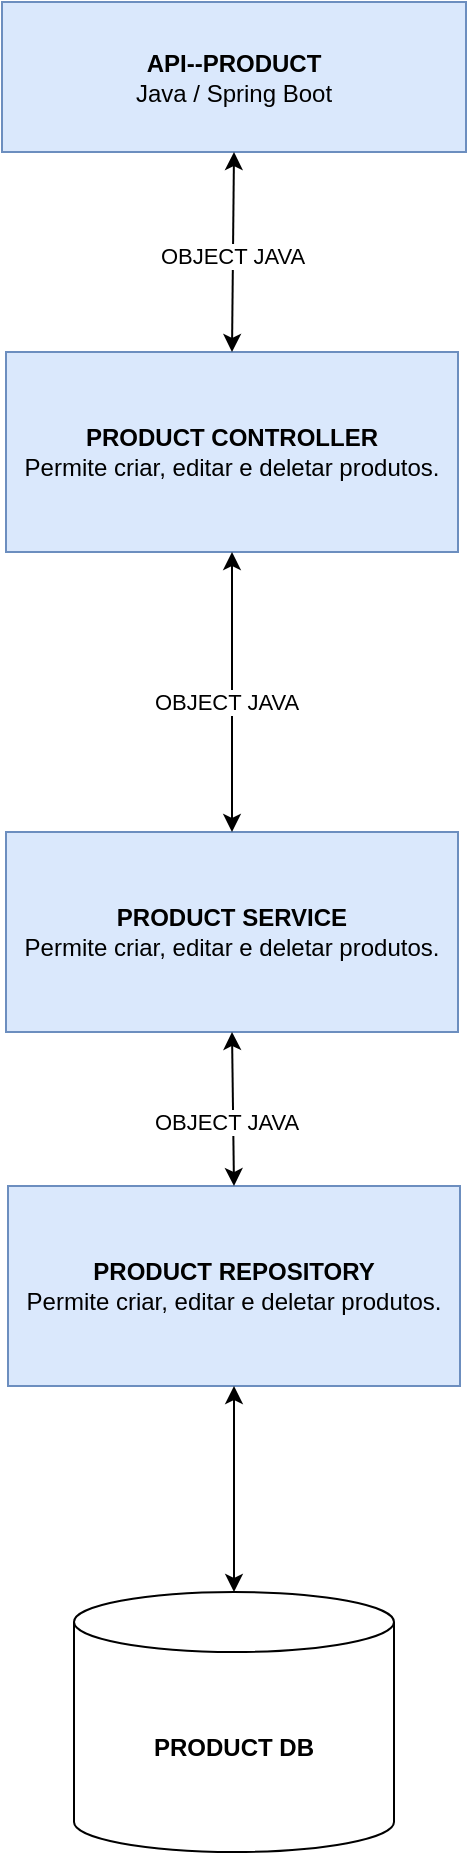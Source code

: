 <mxfile version="24.0.2" type="google">
  <diagram name="Página-1" id="NBkt7IvmojByfJSfpqG8">
    <mxGraphModel grid="1" page="1" gridSize="10" guides="1" tooltips="1" connect="1" arrows="1" fold="1" pageScale="1" pageWidth="827" pageHeight="1169" math="0" shadow="0">
      <root>
        <mxCell id="0" />
        <mxCell id="1" parent="0" />
        <mxCell id="3nAupuR_qFFhwJhfHygy-1" value="&lt;font style=&quot;font-size: 12px;&quot;&gt;&lt;b style=&quot;border-color: var(--border-color);&quot;&gt;PRODUCT CONTROLLER&lt;/b&gt;&lt;br style=&quot;border-color: var(--border-color);&quot;&gt;Permite criar, editar e deletar produtos.&lt;br&gt;&lt;/font&gt;" style="rounded=0;whiteSpace=wrap;html=1;fillColor=#dae8fc;strokeColor=#6c8ebf;" vertex="1" parent="1">
          <mxGeometry x="-114" y="285" width="226" height="100" as="geometry" />
        </mxCell>
        <mxCell id="3nAupuR_qFFhwJhfHygy-3" value="&lt;b&gt;API--PRODUCT&lt;/b&gt;&lt;div&gt;Java / Spring Boot&lt;b&gt;&lt;br&gt;&lt;/b&gt;&lt;/div&gt;" style="rounded=0;whiteSpace=wrap;html=1;fillColor=#dae8fc;strokeColor=#6c8ebf;" vertex="1" parent="1">
          <mxGeometry x="-116" y="110" width="232" height="75" as="geometry" />
        </mxCell>
        <mxCell id="3nAupuR_qFFhwJhfHygy-4" value="&lt;font style=&quot;font-size: 12px;&quot;&gt;&lt;b style=&quot;border-color: var(--border-color);&quot;&gt;PRODUCT REPOSITORY&lt;/b&gt;&lt;br style=&quot;border-color: var(--border-color);&quot;&gt;Permite criar, editar e deletar produtos.&lt;br&gt;&lt;/font&gt;" style="rounded=0;whiteSpace=wrap;html=1;fillColor=#dae8fc;strokeColor=#6c8ebf;" vertex="1" parent="1">
          <mxGeometry x="-113" y="702" width="226" height="100" as="geometry" />
        </mxCell>
        <mxCell id="3nAupuR_qFFhwJhfHygy-7" value="&lt;font style=&quot;font-size: 12px;&quot;&gt;&lt;b style=&quot;border-color: var(--border-color);&quot;&gt;PRODUCT SERVICE&lt;/b&gt;&lt;br style=&quot;border-color: var(--border-color);&quot;&gt;Permite criar, editar e deletar produtos.&lt;br&gt;&lt;/font&gt;" style="rounded=0;whiteSpace=wrap;html=1;fillColor=#dae8fc;strokeColor=#6c8ebf;" vertex="1" parent="1">
          <mxGeometry x="-114" y="525" width="226" height="100" as="geometry" />
        </mxCell>
        <mxCell id="3nAupuR_qFFhwJhfHygy-8" value="" style="endArrow=classic;startArrow=classic;html=1;rounded=0;entryX=0.5;entryY=1;entryDx=0;entryDy=0;exitX=0.5;exitY=0;exitDx=0;exitDy=0;" edge="1" parent="1" source="3nAupuR_qFFhwJhfHygy-7" target="3nAupuR_qFFhwJhfHygy-1">
          <mxGeometry width="50" height="50" relative="1" as="geometry">
            <mxPoint x="783" y="615" as="sourcePoint" />
            <mxPoint x="833" y="565" as="targetPoint" />
          </mxGeometry>
        </mxCell>
        <mxCell id="3nAupuR_qFFhwJhfHygy-9" value="" style="endArrow=classic;startArrow=classic;html=1;rounded=0;entryX=0.5;entryY=1;entryDx=0;entryDy=0;exitX=0.5;exitY=0;exitDx=0;exitDy=0;" edge="1" parent="1" source="3nAupuR_qFFhwJhfHygy-4" target="3nAupuR_qFFhwJhfHygy-7">
          <mxGeometry width="50" height="50" relative="1" as="geometry">
            <mxPoint x="323" y="735" as="sourcePoint" />
            <mxPoint x="373" y="685" as="targetPoint" />
          </mxGeometry>
        </mxCell>
        <mxCell id="3nAupuR_qFFhwJhfHygy-10" value="" style="endArrow=classic;startArrow=classic;html=1;rounded=0;entryX=0.5;entryY=1;entryDx=0;entryDy=0;exitX=0.5;exitY=0;exitDx=0;exitDy=0;" edge="1" parent="1" source="3nAupuR_qFFhwJhfHygy-1" target="3nAupuR_qFFhwJhfHygy-3">
          <mxGeometry width="50" height="50" relative="1" as="geometry">
            <mxPoint x="133" y="615" as="sourcePoint" />
            <mxPoint x="183" y="565" as="targetPoint" />
          </mxGeometry>
        </mxCell>
        <mxCell id="3nAupuR_qFFhwJhfHygy-14" value="OBJECT JAVA" style="edgeLabel;html=1;align=center;verticalAlign=middle;resizable=0;points=[];" connectable="0" vertex="1" parent="3nAupuR_qFFhwJhfHygy-10">
          <mxGeometry x="-0.032" y="1" relative="1" as="geometry">
            <mxPoint as="offset" />
          </mxGeometry>
        </mxCell>
        <mxCell id="3nAupuR_qFFhwJhfHygy-11" value="&lt;b&gt;PRODUCT DB&lt;/b&gt;" style="shape=cylinder3;whiteSpace=wrap;html=1;boundedLbl=1;backgroundOutline=1;size=15;" vertex="1" parent="1">
          <mxGeometry x="-80" y="905" width="160" height="130" as="geometry" />
        </mxCell>
        <mxCell id="3nAupuR_qFFhwJhfHygy-12" value="" style="endArrow=classic;startArrow=classic;html=1;rounded=0;exitX=0.5;exitY=1;exitDx=0;exitDy=0;entryX=0.5;entryY=0;entryDx=0;entryDy=0;entryPerimeter=0;" edge="1" parent="1" source="3nAupuR_qFFhwJhfHygy-4" target="3nAupuR_qFFhwJhfHygy-11">
          <mxGeometry width="50" height="50" relative="1" as="geometry">
            <mxPoint x="-16" y="725" as="sourcePoint" />
            <mxPoint x="34" y="675" as="targetPoint" />
          </mxGeometry>
        </mxCell>
        <mxCell id="3nAupuR_qFFhwJhfHygy-15" value="OBJECT JAVA" style="edgeLabel;html=1;align=center;verticalAlign=middle;resizable=0;points=[];" connectable="0" vertex="1" parent="1">
          <mxGeometry x="-3.996" y="459.996" as="geometry" />
        </mxCell>
        <mxCell id="3nAupuR_qFFhwJhfHygy-16" value="OBJECT JAVA" style="edgeLabel;html=1;align=center;verticalAlign=middle;resizable=0;points=[];" connectable="0" vertex="1" parent="1">
          <mxGeometry x="-3.996" y="669.996" as="geometry" />
        </mxCell>
      </root>
    </mxGraphModel>
  </diagram>
</mxfile>
